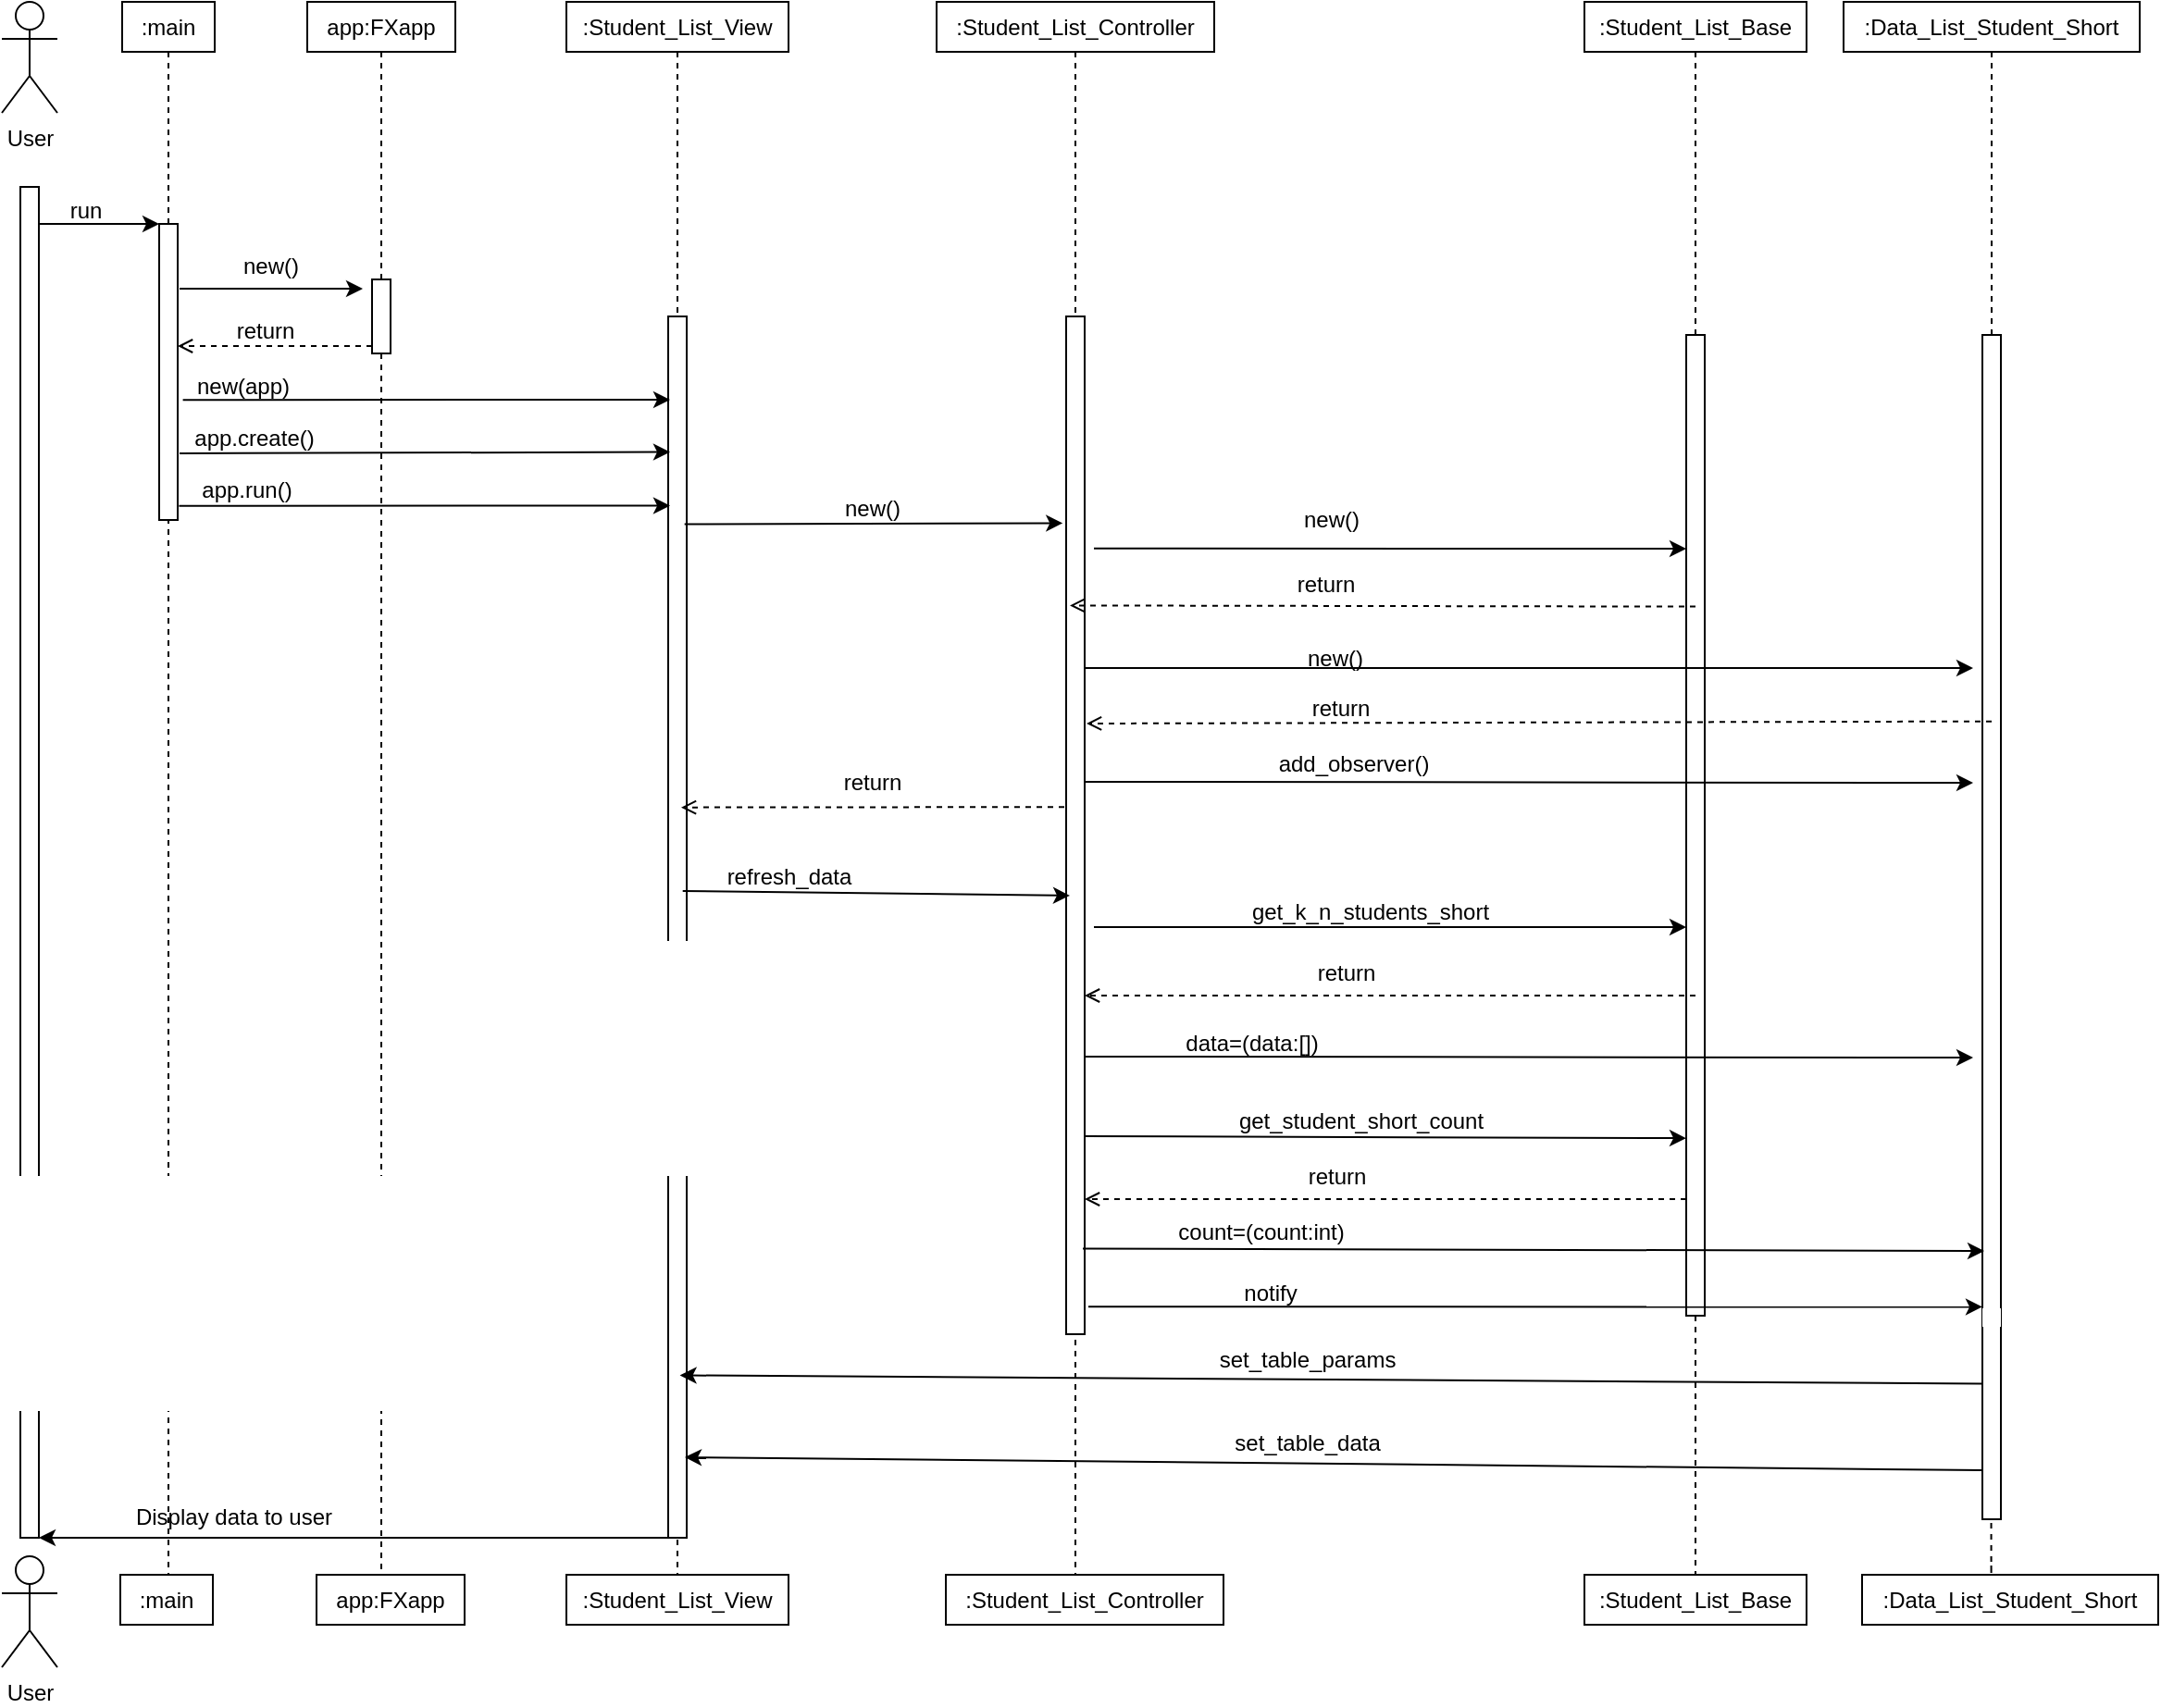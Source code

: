 <mxfile version="26.0.6">
  <diagram name="Страница — 1" id="wz97MX_JEsX9pgFC1Q18">
    <mxGraphModel dx="2856" dy="2629" grid="1" gridSize="10" guides="1" tooltips="1" connect="1" arrows="1" fold="1" page="1" pageScale="1" pageWidth="1169" pageHeight="827" math="0" shadow="0">
      <root>
        <mxCell id="0" />
        <mxCell id="1" parent="0" />
        <mxCell id="d5_68GvQaejQoekDUdDX-72" value="" style="edgeStyle=orthogonalEdgeStyle;rounded=0;orthogonalLoop=1;jettySize=auto;html=1;exitX=0.5;exitY=1;exitDx=0;exitDy=0;endArrow=none;endFill=0;dashed=1;" edge="1" parent="1" source="d5_68GvQaejQoekDUdDX-9" target="d5_68GvQaejQoekDUdDX-71">
          <mxGeometry relative="1" as="geometry">
            <mxPoint x="1060" y="-70" as="targetPoint" />
            <mxPoint x="1060" y="-823" as="sourcePoint" />
          </mxGeometry>
        </mxCell>
        <mxCell id="d5_68GvQaejQoekDUdDX-2" value="User" style="shape=umlActor;verticalLabelPosition=bottom;verticalAlign=top;html=1;outlineConnect=0;" vertex="1" parent="1">
          <mxGeometry x="-15" y="-850" width="30" height="60" as="geometry" />
        </mxCell>
        <mxCell id="d5_68GvQaejQoekDUdDX-3" value="User" style="shape=umlActor;verticalLabelPosition=bottom;verticalAlign=top;html=1;outlineConnect=0;" vertex="1" parent="1">
          <mxGeometry x="-15" y="-10" width="30" height="60" as="geometry" />
        </mxCell>
        <mxCell id="d5_68GvQaejQoekDUdDX-13" style="edgeStyle=orthogonalEdgeStyle;rounded=0;orthogonalLoop=1;jettySize=auto;html=1;exitX=0.5;exitY=1;exitDx=0;exitDy=0;endArrow=none;endFill=0;dashed=1;" edge="1" parent="1" source="d5_68GvQaejQoekDUdDX-4">
          <mxGeometry relative="1" as="geometry">
            <mxPoint x="70" as="targetPoint" />
            <Array as="points">
              <mxPoint x="75" />
            </Array>
          </mxGeometry>
        </mxCell>
        <mxCell id="d5_68GvQaejQoekDUdDX-4" value=":main" style="rounded=0;whiteSpace=wrap;html=1;" vertex="1" parent="1">
          <mxGeometry x="50" y="-850" width="50" height="27" as="geometry" />
        </mxCell>
        <mxCell id="d5_68GvQaejQoekDUdDX-14" style="edgeStyle=orthogonalEdgeStyle;rounded=0;orthogonalLoop=1;jettySize=auto;html=1;exitX=0.5;exitY=1;exitDx=0;exitDy=0;dashed=1;endArrow=none;endFill=0;" edge="1" parent="1" source="d5_68GvQaejQoekDUdDX-15">
          <mxGeometry relative="1" as="geometry">
            <mxPoint x="190" as="targetPoint" />
          </mxGeometry>
        </mxCell>
        <mxCell id="d5_68GvQaejQoekDUdDX-5" value="app:FXapp" style="rounded=0;whiteSpace=wrap;html=1;" vertex="1" parent="1">
          <mxGeometry x="150" y="-850" width="80" height="27" as="geometry" />
        </mxCell>
        <mxCell id="d5_68GvQaejQoekDUdDX-17" style="edgeStyle=orthogonalEdgeStyle;rounded=0;orthogonalLoop=1;jettySize=auto;html=1;exitX=0.5;exitY=1;exitDx=0;exitDy=0;dashed=1;endArrow=none;endFill=0;" edge="1" parent="1" source="d5_68GvQaejQoekDUdDX-6">
          <mxGeometry relative="1" as="geometry">
            <mxPoint x="350" as="targetPoint" />
            <Array as="points">
              <mxPoint x="350" y="-129" />
            </Array>
          </mxGeometry>
        </mxCell>
        <mxCell id="d5_68GvQaejQoekDUdDX-6" value=":Student_List_View" style="rounded=0;whiteSpace=wrap;html=1;" vertex="1" parent="1">
          <mxGeometry x="290" y="-850" width="120" height="27" as="geometry" />
        </mxCell>
        <mxCell id="d5_68GvQaejQoekDUdDX-19" style="edgeStyle=orthogonalEdgeStyle;rounded=0;orthogonalLoop=1;jettySize=auto;html=1;exitX=0.5;exitY=1;exitDx=0;exitDy=0;dashed=1;endArrow=none;endFill=0;" edge="1" parent="1" source="d5_68GvQaejQoekDUdDX-7">
          <mxGeometry relative="1" as="geometry">
            <mxPoint x="565" as="targetPoint" />
          </mxGeometry>
        </mxCell>
        <mxCell id="d5_68GvQaejQoekDUdDX-7" value=":Student_List_Controller" style="rounded=0;whiteSpace=wrap;html=1;" vertex="1" parent="1">
          <mxGeometry x="490" y="-850" width="150" height="27" as="geometry" />
        </mxCell>
        <mxCell id="d5_68GvQaejQoekDUdDX-20" style="edgeStyle=orthogonalEdgeStyle;rounded=0;orthogonalLoop=1;jettySize=auto;html=1;exitX=0.5;exitY=1;exitDx=0;exitDy=0;endArrow=none;endFill=0;dashed=1;" edge="1" parent="1" source="d5_68GvQaejQoekDUdDX-42">
          <mxGeometry relative="1" as="geometry">
            <mxPoint x="900" as="targetPoint" />
          </mxGeometry>
        </mxCell>
        <mxCell id="d5_68GvQaejQoekDUdDX-8" value=":Student_List_Base" style="rounded=0;whiteSpace=wrap;html=1;" vertex="1" parent="1">
          <mxGeometry x="840" y="-850" width="120" height="27" as="geometry" />
        </mxCell>
        <mxCell id="d5_68GvQaejQoekDUdDX-21" style="edgeStyle=orthogonalEdgeStyle;rounded=0;orthogonalLoop=1;jettySize=auto;html=1;exitX=0.5;exitY=1;exitDx=0;exitDy=0;endArrow=none;endFill=0;dashed=1;" edge="1" parent="1">
          <mxGeometry relative="1" as="geometry">
            <mxPoint x="1059.76" y="-10" as="targetPoint" />
            <mxPoint x="1059.76" y="-40" as="sourcePoint" />
            <Array as="points">
              <mxPoint x="1059.76" />
            </Array>
          </mxGeometry>
        </mxCell>
        <mxCell id="d5_68GvQaejQoekDUdDX-9" value=":Data_List_Student_Short" style="rounded=0;whiteSpace=wrap;html=1;" vertex="1" parent="1">
          <mxGeometry x="980" y="-850" width="160" height="27" as="geometry" />
        </mxCell>
        <mxCell id="d5_68GvQaejQoekDUdDX-10" value="" style="rounded=0;whiteSpace=wrap;html=1;" vertex="1" parent="1">
          <mxGeometry x="-5" y="-750" width="10" height="730" as="geometry" />
        </mxCell>
        <mxCell id="d5_68GvQaejQoekDUdDX-11" value="" style="rounded=0;whiteSpace=wrap;html=1;" vertex="1" parent="1">
          <mxGeometry x="70" y="-730" width="10" height="160" as="geometry" />
        </mxCell>
        <mxCell id="d5_68GvQaejQoekDUdDX-16" value="" style="edgeStyle=orthogonalEdgeStyle;rounded=0;orthogonalLoop=1;jettySize=auto;html=1;exitX=0.5;exitY=1;exitDx=0;exitDy=0;dashed=1;endArrow=none;endFill=0;" edge="1" parent="1" source="d5_68GvQaejQoekDUdDX-5" target="d5_68GvQaejQoekDUdDX-15">
          <mxGeometry relative="1" as="geometry">
            <mxPoint x="190.167" y="-129.167" as="targetPoint" />
            <mxPoint x="190" y="-823" as="sourcePoint" />
          </mxGeometry>
        </mxCell>
        <mxCell id="d5_68GvQaejQoekDUdDX-15" value="" style="rounded=0;whiteSpace=wrap;html=1;" vertex="1" parent="1">
          <mxGeometry x="185" y="-700" width="10" height="40" as="geometry" />
        </mxCell>
        <mxCell id="d5_68GvQaejQoekDUdDX-18" value="" style="rounded=0;whiteSpace=wrap;html=1;" vertex="1" parent="1">
          <mxGeometry x="345" y="-680" width="10" height="660" as="geometry" />
        </mxCell>
        <mxCell id="d5_68GvQaejQoekDUdDX-22" value="" style="endArrow=classic;html=1;rounded=0;entryX=0;entryY=0;entryDx=0;entryDy=0;" edge="1" parent="1" target="d5_68GvQaejQoekDUdDX-11">
          <mxGeometry width="50" height="50" relative="1" as="geometry">
            <mxPoint x="5" y="-730" as="sourcePoint" />
            <mxPoint x="60" y="-690" as="targetPoint" />
          </mxGeometry>
        </mxCell>
        <mxCell id="d5_68GvQaejQoekDUdDX-23" value="run" style="text;html=1;align=center;verticalAlign=middle;resizable=0;points=[];autosize=1;strokeColor=none;fillColor=none;" vertex="1" parent="1">
          <mxGeometry x="10" y="-752" width="40" height="30" as="geometry" />
        </mxCell>
        <mxCell id="d5_68GvQaejQoekDUdDX-24" value="" style="endArrow=classic;html=1;rounded=0;" edge="1" parent="1">
          <mxGeometry width="50" height="50" relative="1" as="geometry">
            <mxPoint x="81" y="-695" as="sourcePoint" />
            <mxPoint x="180" y="-695" as="targetPoint" />
          </mxGeometry>
        </mxCell>
        <mxCell id="d5_68GvQaejQoekDUdDX-25" value="new()" style="text;html=1;align=center;verticalAlign=middle;resizable=0;points=[];autosize=1;strokeColor=none;fillColor=none;" vertex="1" parent="1">
          <mxGeometry x="105" y="-722" width="50" height="30" as="geometry" />
        </mxCell>
        <mxCell id="d5_68GvQaejQoekDUdDX-26" value="" style="endArrow=open;html=1;rounded=0;entryX=1;entryY=0.5;entryDx=0;entryDy=0;exitX=0;exitY=0.75;exitDx=0;exitDy=0;dashed=1;endFill=0;" edge="1" parent="1">
          <mxGeometry width="50" height="50" relative="1" as="geometry">
            <mxPoint x="185" y="-664" as="sourcePoint" />
            <mxPoint x="80" y="-664" as="targetPoint" />
          </mxGeometry>
        </mxCell>
        <mxCell id="d5_68GvQaejQoekDUdDX-27" value="return" style="text;html=1;align=center;verticalAlign=middle;resizable=0;points=[];autosize=1;strokeColor=none;fillColor=none;" vertex="1" parent="1">
          <mxGeometry x="102" y="-687" width="50" height="30" as="geometry" />
        </mxCell>
        <mxCell id="d5_68GvQaejQoekDUdDX-28" value="" style="endArrow=classic;html=1;rounded=0;exitX=0.04;exitY=0.736;exitDx=0;exitDy=0;exitPerimeter=0;" edge="1" parent="1" source="d5_68GvQaejQoekDUdDX-30">
          <mxGeometry width="50" height="50" relative="1" as="geometry">
            <mxPoint x="250" y="-600" as="sourcePoint" />
            <mxPoint x="346" y="-635" as="targetPoint" />
          </mxGeometry>
        </mxCell>
        <mxCell id="d5_68GvQaejQoekDUdDX-30" value="new(app)" style="text;html=1;align=center;verticalAlign=middle;resizable=0;points=[];autosize=1;strokeColor=none;fillColor=none;" vertex="1" parent="1">
          <mxGeometry x="80" y="-657" width="70" height="30" as="geometry" />
        </mxCell>
        <mxCell id="d5_68GvQaejQoekDUdDX-31" value="" style="endArrow=classic;html=1;rounded=0;entryX=0.1;entryY=0.111;entryDx=0;entryDy=0;entryPerimeter=0;" edge="1" parent="1" target="d5_68GvQaejQoekDUdDX-18">
          <mxGeometry width="50" height="50" relative="1" as="geometry">
            <mxPoint x="81" y="-606" as="sourcePoint" />
            <mxPoint x="340" y="-606" as="targetPoint" />
          </mxGeometry>
        </mxCell>
        <mxCell id="d5_68GvQaejQoekDUdDX-32" value="app.create()" style="text;html=1;align=center;verticalAlign=middle;resizable=0;points=[];autosize=1;strokeColor=none;fillColor=none;" vertex="1" parent="1">
          <mxGeometry x="76" y="-629" width="90" height="30" as="geometry" />
        </mxCell>
        <mxCell id="d5_68GvQaejQoekDUdDX-34" value="" style="endArrow=classic;html=1;rounded=0;exitX=1.072;exitY=0.952;exitDx=0;exitDy=0;exitPerimeter=0;entryX=0.1;entryY=0.155;entryDx=0;entryDy=0;entryPerimeter=0;" edge="1" parent="1" source="d5_68GvQaejQoekDUdDX-11" target="d5_68GvQaejQoekDUdDX-18">
          <mxGeometry width="50" height="50" relative="1" as="geometry">
            <mxPoint x="180" y="-510" as="sourcePoint" />
            <mxPoint x="340" y="-578" as="targetPoint" />
          </mxGeometry>
        </mxCell>
        <mxCell id="d5_68GvQaejQoekDUdDX-35" value="app.run()" style="text;html=1;align=center;verticalAlign=middle;resizable=0;points=[];autosize=1;strokeColor=none;fillColor=none;" vertex="1" parent="1">
          <mxGeometry x="82" y="-601" width="70" height="30" as="geometry" />
        </mxCell>
        <mxCell id="d5_68GvQaejQoekDUdDX-36" value="" style="endArrow=classic;html=1;rounded=0;exitX=0.883;exitY=0.242;exitDx=0;exitDy=0;exitPerimeter=0;entryX=-0.186;entryY=0.241;entryDx=0;entryDy=0;entryPerimeter=0;" edge="1" parent="1">
          <mxGeometry width="50" height="50" relative="1" as="geometry">
            <mxPoint x="353.83" y="-567.74" as="sourcePoint" />
            <mxPoint x="558.14" y="-568.27" as="targetPoint" />
          </mxGeometry>
        </mxCell>
        <mxCell id="d5_68GvQaejQoekDUdDX-38" value="" style="rounded=0;whiteSpace=wrap;html=1;" vertex="1" parent="1">
          <mxGeometry x="560" y="-680" width="10" height="550" as="geometry" />
        </mxCell>
        <mxCell id="d5_68GvQaejQoekDUdDX-39" value="new()" style="text;html=1;align=center;verticalAlign=middle;resizable=0;points=[];autosize=1;strokeColor=none;fillColor=none;" vertex="1" parent="1">
          <mxGeometry x="430" y="-591" width="50" height="30" as="geometry" />
        </mxCell>
        <mxCell id="d5_68GvQaejQoekDUdDX-40" value="" style="endArrow=open;html=1;rounded=0;exitX=-0.1;exitY=0.482;exitDx=0;exitDy=0;exitPerimeter=0;entryX=0.7;entryY=0.402;entryDx=0;entryDy=0;dashed=1;endFill=0;entryPerimeter=0;" edge="1" parent="1" source="d5_68GvQaejQoekDUdDX-38" target="d5_68GvQaejQoekDUdDX-18">
          <mxGeometry width="50" height="50" relative="1" as="geometry">
            <mxPoint x="563.03" y="-413" as="sourcePoint" />
            <mxPoint x="355" y="-411.93" as="targetPoint" />
          </mxGeometry>
        </mxCell>
        <mxCell id="d5_68GvQaejQoekDUdDX-41" value="return" style="text;html=1;align=center;verticalAlign=middle;resizable=0;points=[];autosize=1;strokeColor=none;fillColor=none;" vertex="1" parent="1">
          <mxGeometry x="430" y="-443" width="50" height="30" as="geometry" />
        </mxCell>
        <mxCell id="d5_68GvQaejQoekDUdDX-43" value="" style="edgeStyle=orthogonalEdgeStyle;rounded=0;orthogonalLoop=1;jettySize=auto;html=1;exitX=0.5;exitY=1;exitDx=0;exitDy=0;endArrow=none;endFill=0;dashed=1;" edge="1" parent="1" source="d5_68GvQaejQoekDUdDX-8" target="d5_68GvQaejQoekDUdDX-42">
          <mxGeometry relative="1" as="geometry">
            <mxPoint x="900.167" y="-129.167" as="targetPoint" />
            <mxPoint x="900" y="-823" as="sourcePoint" />
          </mxGeometry>
        </mxCell>
        <mxCell id="d5_68GvQaejQoekDUdDX-42" value="" style="rounded=0;whiteSpace=wrap;html=1;" vertex="1" parent="1">
          <mxGeometry x="895" y="-670" width="10" height="530" as="geometry" />
        </mxCell>
        <mxCell id="d5_68GvQaejQoekDUdDX-44" value="" style="rounded=0;whiteSpace=wrap;html=1;" vertex="1" parent="1">
          <mxGeometry x="1055" y="-670" width="10" height="530" as="geometry" />
        </mxCell>
        <mxCell id="d5_68GvQaejQoekDUdDX-45" value="" style="endArrow=classic;html=1;rounded=0;exitX=1.5;exitY=0.228;exitDx=0;exitDy=0;exitPerimeter=0;entryX=0;entryY=0.218;entryDx=0;entryDy=0;entryPerimeter=0;" edge="1" parent="1" source="d5_68GvQaejQoekDUdDX-38" target="d5_68GvQaejQoekDUdDX-42">
          <mxGeometry width="50" height="50" relative="1" as="geometry">
            <mxPoint x="650" y="-520" as="sourcePoint" />
            <mxPoint x="700" y="-570" as="targetPoint" />
          </mxGeometry>
        </mxCell>
        <mxCell id="d5_68GvQaejQoekDUdDX-46" value="new()" style="text;html=1;align=center;verticalAlign=middle;resizable=0;points=[];autosize=1;strokeColor=none;fillColor=none;" vertex="1" parent="1">
          <mxGeometry x="678" y="-585" width="50" height="30" as="geometry" />
        </mxCell>
        <mxCell id="d5_68GvQaejQoekDUdDX-47" value="" style="endArrow=open;html=1;rounded=0;exitX=0.5;exitY=0.277;exitDx=0;exitDy=0;exitPerimeter=0;entryX=0.2;entryY=0.284;entryDx=0;entryDy=0;entryPerimeter=0;dashed=1;endFill=0;" edge="1" parent="1" source="d5_68GvQaejQoekDUdDX-42" target="d5_68GvQaejQoekDUdDX-38">
          <mxGeometry width="50" height="50" relative="1" as="geometry">
            <mxPoint x="843" y="-519" as="sourcePoint" />
            <mxPoint x="640" y="-520" as="targetPoint" />
          </mxGeometry>
        </mxCell>
        <mxCell id="d5_68GvQaejQoekDUdDX-48" value="return" style="text;html=1;align=center;verticalAlign=middle;resizable=0;points=[];autosize=1;strokeColor=none;fillColor=none;" vertex="1" parent="1">
          <mxGeometry x="675" y="-550" width="50" height="30" as="geometry" />
        </mxCell>
        <mxCell id="d5_68GvQaejQoekDUdDX-49" value="" style="endArrow=classic;html=1;rounded=0;exitX=1.5;exitY=0.228;exitDx=0;exitDy=0;exitPerimeter=0;" edge="1" parent="1">
          <mxGeometry width="50" height="50" relative="1" as="geometry">
            <mxPoint x="570" y="-490" as="sourcePoint" />
            <mxPoint x="1050" y="-490" as="targetPoint" />
          </mxGeometry>
        </mxCell>
        <mxCell id="d5_68GvQaejQoekDUdDX-52" value="new()" style="text;html=1;align=center;verticalAlign=middle;resizable=0;points=[];autosize=1;strokeColor=none;fillColor=none;" vertex="1" parent="1">
          <mxGeometry x="680" y="-510" width="50" height="30" as="geometry" />
        </mxCell>
        <mxCell id="d5_68GvQaejQoekDUdDX-53" value="" style="endArrow=open;html=1;rounded=0;exitX=0.5;exitY=0.394;exitDx=0;exitDy=0;exitPerimeter=0;entryX=1.1;entryY=0.4;entryDx=0;entryDy=0;entryPerimeter=0;dashed=1;endFill=0;" edge="1" parent="1" source="d5_68GvQaejQoekDUdDX-44" target="d5_68GvQaejQoekDUdDX-38">
          <mxGeometry width="50" height="50" relative="1" as="geometry">
            <mxPoint x="915" y="-460" as="sourcePoint" />
            <mxPoint x="585" y="-460" as="targetPoint" />
          </mxGeometry>
        </mxCell>
        <mxCell id="d5_68GvQaejQoekDUdDX-54" value="return" style="text;html=1;align=center;verticalAlign=middle;resizable=0;points=[];autosize=1;strokeColor=none;fillColor=none;" vertex="1" parent="1">
          <mxGeometry x="683" y="-483" width="50" height="30" as="geometry" />
        </mxCell>
        <mxCell id="d5_68GvQaejQoekDUdDX-55" value="" style="endArrow=classic;html=1;rounded=0;exitX=1.5;exitY=0.228;exitDx=0;exitDy=0;exitPerimeter=0;" edge="1" parent="1">
          <mxGeometry width="50" height="50" relative="1" as="geometry">
            <mxPoint x="570" y="-428.5" as="sourcePoint" />
            <mxPoint x="1050" y="-428" as="targetPoint" />
          </mxGeometry>
        </mxCell>
        <mxCell id="d5_68GvQaejQoekDUdDX-56" value="add_observer()" style="text;html=1;align=center;verticalAlign=middle;resizable=0;points=[];autosize=1;strokeColor=none;fillColor=none;" vertex="1" parent="1">
          <mxGeometry x="665" y="-453" width="100" height="30" as="geometry" />
        </mxCell>
        <mxCell id="d5_68GvQaejQoekDUdDX-57" value="" style="endArrow=classic;html=1;rounded=0;exitX=0.883;exitY=0.242;exitDx=0;exitDy=0;exitPerimeter=0;entryX=0.2;entryY=0.569;entryDx=0;entryDy=0;entryPerimeter=0;" edge="1" parent="1" target="d5_68GvQaejQoekDUdDX-38">
          <mxGeometry width="50" height="50" relative="1" as="geometry">
            <mxPoint x="352.85" y="-369.47" as="sourcePoint" />
            <mxPoint x="560" y="-370" as="targetPoint" />
          </mxGeometry>
        </mxCell>
        <mxCell id="d5_68GvQaejQoekDUdDX-58" value="refresh_data" style="text;html=1;align=center;verticalAlign=middle;resizable=0;points=[];autosize=1;strokeColor=none;fillColor=none;" vertex="1" parent="1">
          <mxGeometry x="365" y="-392" width="90" height="30" as="geometry" />
        </mxCell>
        <mxCell id="d5_68GvQaejQoekDUdDX-59" value="" style="endArrow=classic;html=1;rounded=0;exitX=1.5;exitY=0.228;exitDx=0;exitDy=0;exitPerimeter=0;entryX=0;entryY=0.209;entryDx=0;entryDy=0;entryPerimeter=0;" edge="1" parent="1">
          <mxGeometry width="50" height="50" relative="1" as="geometry">
            <mxPoint x="575" y="-350" as="sourcePoint" />
            <mxPoint x="895" y="-350" as="targetPoint" />
          </mxGeometry>
        </mxCell>
        <mxCell id="d5_68GvQaejQoekDUdDX-60" value="get_k_n_students_short" style="text;html=1;align=center;verticalAlign=middle;resizable=0;points=[];autosize=1;strokeColor=none;fillColor=none;" vertex="1" parent="1">
          <mxGeometry x="649" y="-373" width="150" height="30" as="geometry" />
        </mxCell>
        <mxCell id="d5_68GvQaejQoekDUdDX-61" value="" style="endArrow=open;html=1;rounded=0;exitX=0.5;exitY=0.277;exitDx=0;exitDy=0;exitPerimeter=0;entryX=1;entryY=0.296;entryDx=0;entryDy=0;entryPerimeter=0;dashed=1;endFill=0;" edge="1" parent="1">
          <mxGeometry width="50" height="50" relative="1" as="geometry">
            <mxPoint x="900" y="-313" as="sourcePoint" />
            <mxPoint x="570" y="-313" as="targetPoint" />
          </mxGeometry>
        </mxCell>
        <mxCell id="d5_68GvQaejQoekDUdDX-62" value="return" style="text;html=1;align=center;verticalAlign=middle;resizable=0;points=[];autosize=1;strokeColor=none;fillColor=none;" vertex="1" parent="1">
          <mxGeometry x="686" y="-340" width="50" height="30" as="geometry" />
        </mxCell>
        <mxCell id="d5_68GvQaejQoekDUdDX-63" value="" style="endArrow=classic;html=1;rounded=0;exitX=1.5;exitY=0.228;exitDx=0;exitDy=0;exitPerimeter=0;" edge="1" parent="1">
          <mxGeometry width="50" height="50" relative="1" as="geometry">
            <mxPoint x="570" y="-280" as="sourcePoint" />
            <mxPoint x="1050" y="-279.5" as="targetPoint" />
          </mxGeometry>
        </mxCell>
        <mxCell id="d5_68GvQaejQoekDUdDX-64" value="data=(data:[])" style="text;html=1;align=center;verticalAlign=middle;resizable=0;points=[];autosize=1;strokeColor=none;fillColor=none;" vertex="1" parent="1">
          <mxGeometry x="610" y="-302" width="100" height="30" as="geometry" />
        </mxCell>
        <mxCell id="d5_68GvQaejQoekDUdDX-65" value="" style="endArrow=classic;html=1;rounded=0;exitX=1.5;exitY=0.228;exitDx=0;exitDy=0;exitPerimeter=0;entryX=0;entryY=0.819;entryDx=0;entryDy=0;entryPerimeter=0;" edge="1" parent="1" target="d5_68GvQaejQoekDUdDX-42">
          <mxGeometry width="50" height="50" relative="1" as="geometry">
            <mxPoint x="570" y="-237" as="sourcePoint" />
            <mxPoint x="890" y="-237" as="targetPoint" />
          </mxGeometry>
        </mxCell>
        <mxCell id="d5_68GvQaejQoekDUdDX-66" value="get_student_short_count" style="text;html=1;align=center;verticalAlign=middle;resizable=0;points=[];autosize=1;strokeColor=none;fillColor=none;" vertex="1" parent="1">
          <mxGeometry x="639" y="-260" width="160" height="30" as="geometry" />
        </mxCell>
        <mxCell id="d5_68GvQaejQoekDUdDX-67" value="" style="endArrow=open;html=1;rounded=0;exitX=0.5;exitY=0.277;exitDx=0;exitDy=0;exitPerimeter=0;dashed=1;endFill=0;" edge="1" parent="1">
          <mxGeometry width="50" height="50" relative="1" as="geometry">
            <mxPoint x="895" y="-203" as="sourcePoint" />
            <mxPoint x="570" y="-203" as="targetPoint" />
          </mxGeometry>
        </mxCell>
        <mxCell id="d5_68GvQaejQoekDUdDX-68" value="return" style="text;html=1;align=center;verticalAlign=middle;resizable=0;points=[];autosize=1;strokeColor=none;fillColor=none;" vertex="1" parent="1">
          <mxGeometry x="681" y="-230" width="50" height="30" as="geometry" />
        </mxCell>
        <mxCell id="d5_68GvQaejQoekDUdDX-69" value="" style="endArrow=classic;html=1;rounded=0;exitX=0.9;exitY=0.916;exitDx=0;exitDy=0;exitPerimeter=0;entryX=0.1;entryY=0.934;entryDx=0;entryDy=0;entryPerimeter=0;" edge="1" parent="1" source="d5_68GvQaejQoekDUdDX-38" target="d5_68GvQaejQoekDUdDX-44">
          <mxGeometry width="50" height="50" relative="1" as="geometry">
            <mxPoint x="570" y="-170" as="sourcePoint" />
            <mxPoint x="1050" y="-176" as="targetPoint" />
          </mxGeometry>
        </mxCell>
        <mxCell id="d5_68GvQaejQoekDUdDX-70" value="" style="endArrow=classic;html=1;rounded=0;exitX=1.2;exitY=0.973;exitDx=0;exitDy=0;exitPerimeter=0;entryX=0;entryY=0.991;entryDx=0;entryDy=0;entryPerimeter=0;" edge="1" parent="1" source="d5_68GvQaejQoekDUdDX-38" target="d5_68GvQaejQoekDUdDX-44">
          <mxGeometry width="50" height="50" relative="1" as="geometry">
            <mxPoint x="575" y="-140" as="sourcePoint" />
            <mxPoint x="1055" y="-139.5" as="targetPoint" />
          </mxGeometry>
        </mxCell>
        <mxCell id="d5_68GvQaejQoekDUdDX-71" value="" style="rounded=0;whiteSpace=wrap;html=1;strokeColor=default;fillColor=default;" vertex="1" parent="1">
          <mxGeometry x="1055" y="-140" width="10" height="110" as="geometry" />
        </mxCell>
        <mxCell id="d5_68GvQaejQoekDUdDX-73" value="" style="rounded=0;whiteSpace=wrap;html=1;fillColor=default;strokeColor=none;imageWidth=20;imageHeight=20;" vertex="1" parent="1">
          <mxGeometry x="1055" y="-144" width="10" height="10" as="geometry" />
        </mxCell>
        <mxCell id="d5_68GvQaejQoekDUdDX-74" value="count=(count:int)" style="text;html=1;align=center;verticalAlign=middle;resizable=0;points=[];autosize=1;strokeColor=none;fillColor=none;" vertex="1" parent="1">
          <mxGeometry x="610" y="-200" width="110" height="30" as="geometry" />
        </mxCell>
        <mxCell id="d5_68GvQaejQoekDUdDX-75" value="notify" style="text;html=1;align=center;verticalAlign=middle;resizable=0;points=[];autosize=1;strokeColor=none;fillColor=none;" vertex="1" parent="1">
          <mxGeometry x="645" y="-167" width="50" height="30" as="geometry" />
        </mxCell>
        <mxCell id="d5_68GvQaejQoekDUdDX-78" value="" style="endArrow=classic;html=1;rounded=0;exitX=-0.018;exitY=0.334;exitDx=0;exitDy=0;exitPerimeter=0;entryX=0.629;entryY=0.867;entryDx=0;entryDy=0;entryPerimeter=0;" edge="1" parent="1" source="d5_68GvQaejQoekDUdDX-71" target="d5_68GvQaejQoekDUdDX-18">
          <mxGeometry width="50" height="50" relative="1" as="geometry">
            <mxPoint x="970" y="-117" as="sourcePoint" />
            <mxPoint x="360" y="-110" as="targetPoint" />
          </mxGeometry>
        </mxCell>
        <mxCell id="d5_68GvQaejQoekDUdDX-79" value="" style="endArrow=classic;html=1;rounded=0;entryX=0.914;entryY=0.955;entryDx=0;entryDy=0;entryPerimeter=0;exitX=0;exitY=0.5;exitDx=0;exitDy=0;" edge="1" parent="1">
          <mxGeometry width="50" height="50" relative="1" as="geometry">
            <mxPoint x="1055" y="-56.5" as="sourcePoint" />
            <mxPoint x="354" y="-63.5" as="targetPoint" />
          </mxGeometry>
        </mxCell>
        <mxCell id="d5_68GvQaejQoekDUdDX-80" value="set_table_params" style="text;html=1;align=center;verticalAlign=middle;resizable=0;points=[];autosize=1;strokeColor=none;fillColor=none;" vertex="1" parent="1">
          <mxGeometry x="630" y="-131" width="120" height="30" as="geometry" />
        </mxCell>
        <mxCell id="d5_68GvQaejQoekDUdDX-81" value="set_table_data" style="text;html=1;align=center;verticalAlign=middle;resizable=0;points=[];autosize=1;strokeColor=none;fillColor=none;" vertex="1" parent="1">
          <mxGeometry x="640" y="-86" width="100" height="30" as="geometry" />
        </mxCell>
        <mxCell id="d5_68GvQaejQoekDUdDX-82" value="" style="endArrow=classic;html=1;rounded=0;exitX=0;exitY=1;exitDx=0;exitDy=0;entryX=1;entryY=1;entryDx=0;entryDy=0;" edge="1" parent="1" source="d5_68GvQaejQoekDUdDX-18" target="d5_68GvQaejQoekDUdDX-10">
          <mxGeometry width="50" height="50" relative="1" as="geometry">
            <mxPoint x="220" y="-10" as="sourcePoint" />
            <mxPoint x="40" as="targetPoint" />
          </mxGeometry>
        </mxCell>
        <mxCell id="d5_68GvQaejQoekDUdDX-83" value="Display data to user" style="text;html=1;align=center;verticalAlign=middle;resizable=0;points=[];autosize=1;strokeColor=none;fillColor=none;" vertex="1" parent="1">
          <mxGeometry x="45" y="-46" width="130" height="30" as="geometry" />
        </mxCell>
        <mxCell id="d5_68GvQaejQoekDUdDX-84" value=":main" style="rounded=0;whiteSpace=wrap;html=1;" vertex="1" parent="1">
          <mxGeometry x="49" width="50" height="27" as="geometry" />
        </mxCell>
        <mxCell id="d5_68GvQaejQoekDUdDX-85" value="app:FXapp" style="rounded=0;whiteSpace=wrap;html=1;" vertex="1" parent="1">
          <mxGeometry x="155" width="80" height="27" as="geometry" />
        </mxCell>
        <mxCell id="d5_68GvQaejQoekDUdDX-87" value=":Student_List_View" style="rounded=0;whiteSpace=wrap;html=1;" vertex="1" parent="1">
          <mxGeometry x="290" width="120" height="27" as="geometry" />
        </mxCell>
        <mxCell id="d5_68GvQaejQoekDUdDX-88" value=":Student_List_Controller" style="rounded=0;whiteSpace=wrap;html=1;" vertex="1" parent="1">
          <mxGeometry x="495" width="150" height="27" as="geometry" />
        </mxCell>
        <mxCell id="d5_68GvQaejQoekDUdDX-89" value=":Student_List_Base" style="rounded=0;whiteSpace=wrap;html=1;" vertex="1" parent="1">
          <mxGeometry x="840" width="120" height="27" as="geometry" />
        </mxCell>
        <mxCell id="d5_68GvQaejQoekDUdDX-90" value=":Data_List_Student_Short" style="rounded=0;whiteSpace=wrap;html=1;" vertex="1" parent="1">
          <mxGeometry x="990" width="160" height="27" as="geometry" />
        </mxCell>
      </root>
    </mxGraphModel>
  </diagram>
</mxfile>
